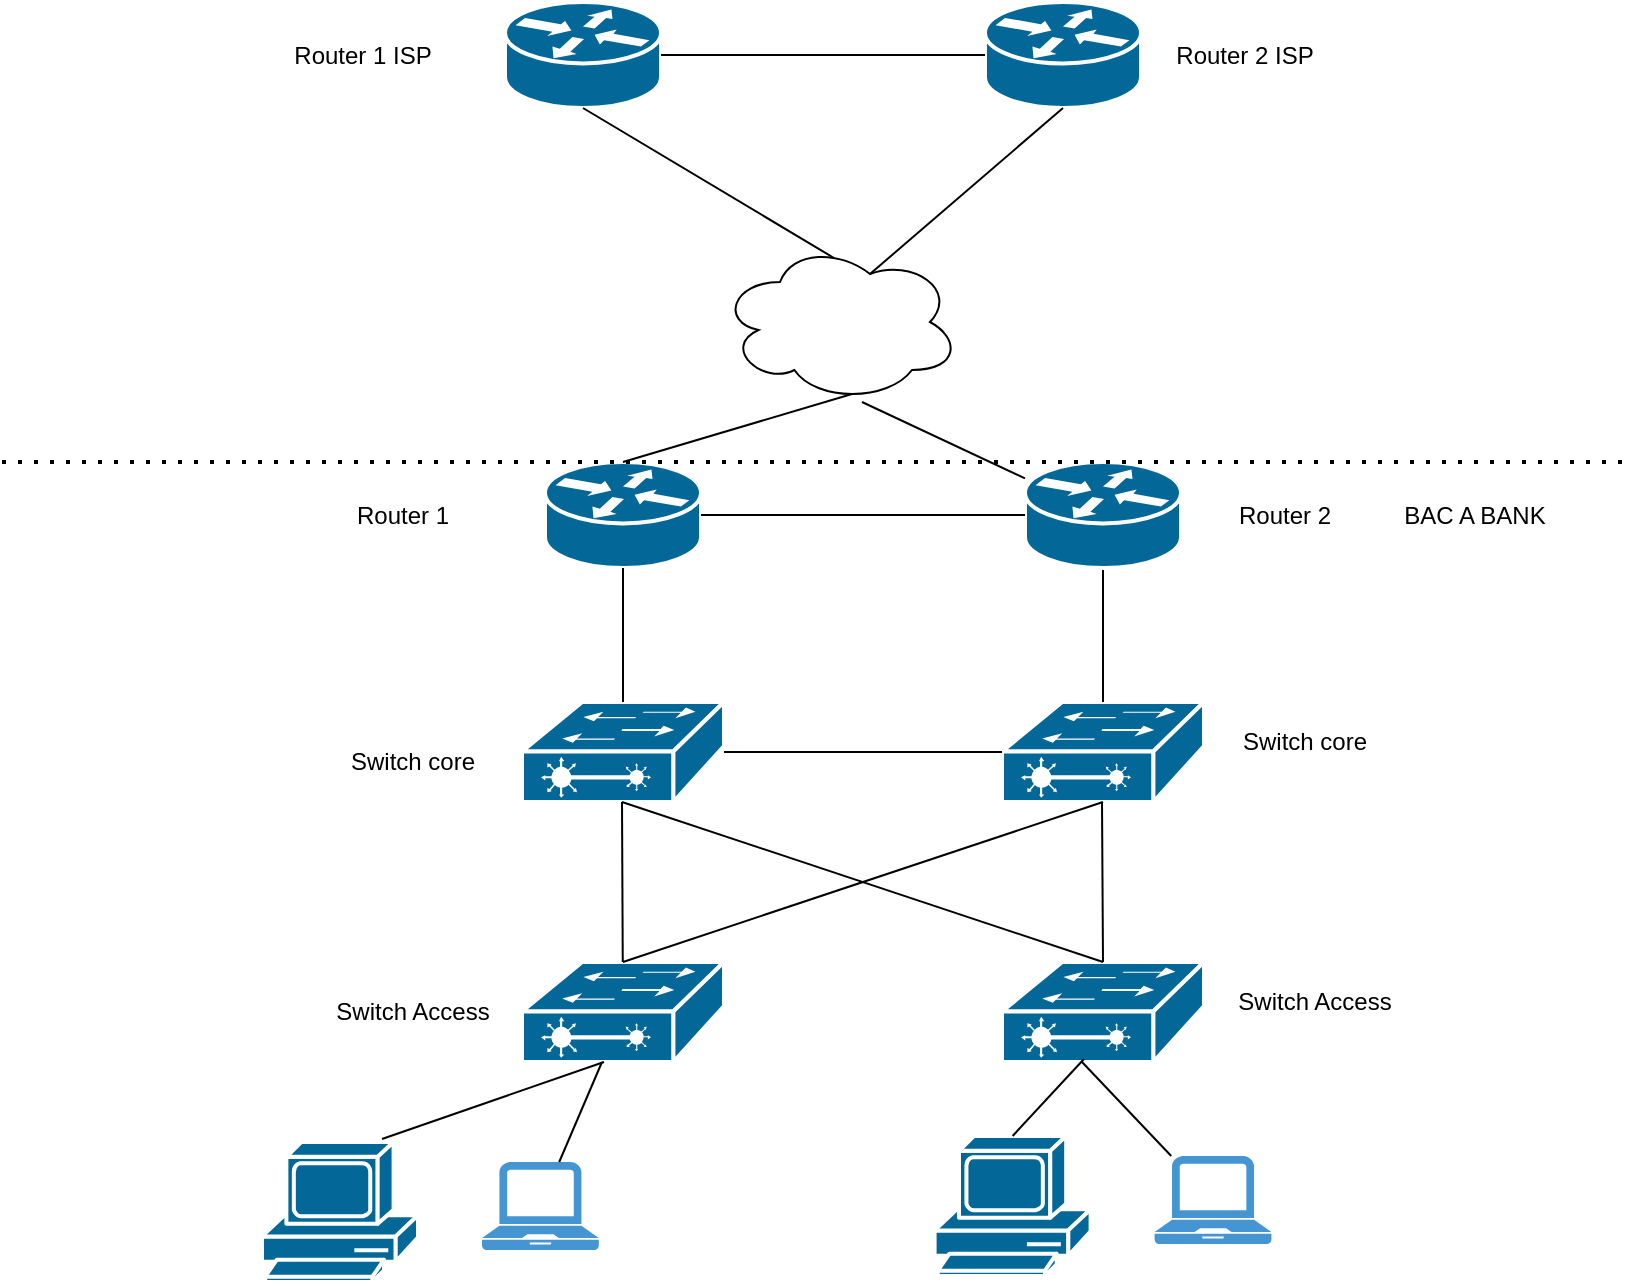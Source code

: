 <mxfile version="17.4.5" type="github">
  <diagram name="Page-1" id="c37626ed-c26b-45fb-9056-f9ebc6bb27b6">
    <mxGraphModel dx="1662" dy="762" grid="1" gridSize="10" guides="1" tooltips="1" connect="1" arrows="1" fold="1" page="1" pageScale="1" pageWidth="1100" pageHeight="850" background="none" math="0" shadow="0">
      <root>
        <mxCell id="0" />
        <mxCell id="1" parent="0" />
        <mxCell id="TqFHhcnp8rOVbBzlhD-o-1" value="" style="shape=mxgraph.cisco.switches.layer_2_remote_switch;sketch=0;html=1;pointerEvents=1;dashed=0;fillColor=#036897;strokeColor=#ffffff;strokeWidth=2;verticalLabelPosition=bottom;verticalAlign=top;align=center;outlineConnect=0;" parent="1" vertex="1">
          <mxGeometry x="410" y="390" width="101" height="50" as="geometry" />
        </mxCell>
        <mxCell id="TqFHhcnp8rOVbBzlhD-o-3" value="" style="shape=mxgraph.cisco.switches.layer_2_remote_switch;sketch=0;html=1;pointerEvents=1;dashed=0;fillColor=#036897;strokeColor=#ffffff;strokeWidth=2;verticalLabelPosition=bottom;verticalAlign=top;align=center;outlineConnect=0;" parent="1" vertex="1">
          <mxGeometry x="650" y="390" width="101" height="50" as="geometry" />
        </mxCell>
        <mxCell id="TqFHhcnp8rOVbBzlhD-o-4" value="" style="shape=mxgraph.cisco.switches.layer_2_remote_switch;sketch=0;html=1;pointerEvents=1;dashed=0;fillColor=#036897;strokeColor=#ffffff;strokeWidth=2;verticalLabelPosition=bottom;verticalAlign=top;align=center;outlineConnect=0;" parent="1" vertex="1">
          <mxGeometry x="410" y="520" width="101" height="50" as="geometry" />
        </mxCell>
        <mxCell id="TqFHhcnp8rOVbBzlhD-o-5" value="" style="shape=mxgraph.cisco.switches.layer_2_remote_switch;sketch=0;html=1;pointerEvents=1;dashed=0;fillColor=#036897;strokeColor=#ffffff;strokeWidth=2;verticalLabelPosition=bottom;verticalAlign=top;align=center;outlineConnect=0;" parent="1" vertex="1">
          <mxGeometry x="650" y="520" width="101" height="50" as="geometry" />
        </mxCell>
        <mxCell id="TqFHhcnp8rOVbBzlhD-o-6" value="Switch core&lt;br&gt;" style="text;html=1;resizable=0;autosize=1;align=center;verticalAlign=middle;points=[];fillColor=none;strokeColor=none;rounded=0;" parent="1" vertex="1">
          <mxGeometry x="315" y="410" width="80" height="20" as="geometry" />
        </mxCell>
        <mxCell id="TqFHhcnp8rOVbBzlhD-o-8" value="Switch Access" style="text;html=1;resizable=0;autosize=1;align=center;verticalAlign=middle;points=[];fillColor=none;strokeColor=none;rounded=0;" parent="1" vertex="1">
          <mxGeometry x="310" y="535" width="90" height="20" as="geometry" />
        </mxCell>
        <mxCell id="TqFHhcnp8rOVbBzlhD-o-25" value="" style="endArrow=none;html=1;rounded=0;elbow=vertical;exitX=0.5;exitY=0;exitDx=0;exitDy=0;exitPerimeter=0;entryX=0.5;entryY=1;entryDx=0;entryDy=0;entryPerimeter=0;" parent="1" source="TqFHhcnp8rOVbBzlhD-o-4" target="TqFHhcnp8rOVbBzlhD-o-3" edge="1">
          <mxGeometry width="50" height="50" relative="1" as="geometry">
            <mxPoint x="510" y="480" as="sourcePoint" />
            <mxPoint x="660" y="440" as="targetPoint" />
          </mxGeometry>
        </mxCell>
        <mxCell id="TqFHhcnp8rOVbBzlhD-o-27" value="" style="endArrow=none;html=1;rounded=0;elbow=vertical;exitX=0.5;exitY=0;exitDx=0;exitDy=0;exitPerimeter=0;" parent="1" source="TqFHhcnp8rOVbBzlhD-o-5" edge="1">
          <mxGeometry width="50" height="50" relative="1" as="geometry">
            <mxPoint x="511" y="570" as="sourcePoint" />
            <mxPoint x="460" y="440" as="targetPoint" />
          </mxGeometry>
        </mxCell>
        <mxCell id="TqFHhcnp8rOVbBzlhD-o-29" value="" style="endArrow=none;html=1;rounded=0;elbow=vertical;" parent="1" source="TqFHhcnp8rOVbBzlhD-o-4" edge="1">
          <mxGeometry width="50" height="50" relative="1" as="geometry">
            <mxPoint x="410" y="490" as="sourcePoint" />
            <mxPoint x="460" y="440" as="targetPoint" />
          </mxGeometry>
        </mxCell>
        <mxCell id="TqFHhcnp8rOVbBzlhD-o-30" value="" style="endArrow=none;html=1;rounded=0;elbow=vertical;exitX=0.5;exitY=0;exitDx=0;exitDy=0;exitPerimeter=0;" parent="1" source="TqFHhcnp8rOVbBzlhD-o-5" edge="1">
          <mxGeometry width="50" height="50" relative="1" as="geometry">
            <mxPoint x="650" y="490" as="sourcePoint" />
            <mxPoint x="700" y="440" as="targetPoint" />
          </mxGeometry>
        </mxCell>
        <mxCell id="TqFHhcnp8rOVbBzlhD-o-31" value="" style="endArrow=none;html=1;rounded=0;elbow=vertical;entryX=0;entryY=0.5;entryDx=0;entryDy=0;entryPerimeter=0;exitX=1;exitY=0.5;exitDx=0;exitDy=0;exitPerimeter=0;" parent="1" source="TqFHhcnp8rOVbBzlhD-o-1" target="TqFHhcnp8rOVbBzlhD-o-3" edge="1">
          <mxGeometry width="50" height="50" relative="1" as="geometry">
            <mxPoint x="540" y="450" as="sourcePoint" />
            <mxPoint x="590" y="400" as="targetPoint" />
          </mxGeometry>
        </mxCell>
        <mxCell id="TqFHhcnp8rOVbBzlhD-o-34" value="" style="shape=mxgraph.cisco.routers.router;sketch=0;html=1;pointerEvents=1;dashed=0;fillColor=#036897;strokeColor=#ffffff;strokeWidth=2;verticalLabelPosition=bottom;verticalAlign=top;align=center;outlineConnect=0;" parent="1" vertex="1">
          <mxGeometry x="421.5" y="270" width="78" height="53" as="geometry" />
        </mxCell>
        <mxCell id="TqFHhcnp8rOVbBzlhD-o-35" value="" style="endArrow=none;html=1;rounded=0;elbow=vertical;exitX=0.5;exitY=0;exitDx=0;exitDy=0;exitPerimeter=0;entryX=0.5;entryY=1;entryDx=0;entryDy=0;entryPerimeter=0;" parent="1" source="TqFHhcnp8rOVbBzlhD-o-1" target="TqFHhcnp8rOVbBzlhD-o-34" edge="1">
          <mxGeometry width="50" height="50" relative="1" as="geometry">
            <mxPoint x="320" y="330" as="sourcePoint" />
            <mxPoint x="530" y="300" as="targetPoint" />
          </mxGeometry>
        </mxCell>
        <mxCell id="TqFHhcnp8rOVbBzlhD-o-36" value="" style="endArrow=none;html=1;rounded=0;elbow=vertical;entryX=0.5;entryY=0;entryDx=0;entryDy=0;entryPerimeter=0;exitX=0.5;exitY=1;exitDx=0;exitDy=0;exitPerimeter=0;" parent="1" source="EVcRI1gZMUK-_CVRTM2A-1" target="TqFHhcnp8rOVbBzlhD-o-3" edge="1">
          <mxGeometry width="50" height="50" relative="1" as="geometry">
            <mxPoint x="608" y="300" as="sourcePoint" />
            <mxPoint x="818" y="270" as="targetPoint" />
          </mxGeometry>
        </mxCell>
        <mxCell id="TqFHhcnp8rOVbBzlhD-o-37" value="" style="endArrow=none;html=1;rounded=0;elbow=vertical;exitX=0.5;exitY=0;exitDx=0;exitDy=0;exitPerimeter=0;entryX=0.55;entryY=0.95;entryDx=0;entryDy=0;entryPerimeter=0;" parent="1" source="TqFHhcnp8rOVbBzlhD-o-34" target="TqFHhcnp8rOVbBzlhD-o-39" edge="1">
          <mxGeometry width="50" height="50" relative="1" as="geometry">
            <mxPoint x="370" y="260" as="sourcePoint" />
            <mxPoint x="580" y="230" as="targetPoint" />
          </mxGeometry>
        </mxCell>
        <mxCell id="TqFHhcnp8rOVbBzlhD-o-38" value="" style="endArrow=none;html=1;rounded=0;elbow=vertical;" parent="1" edge="1">
          <mxGeometry width="50" height="50" relative="1" as="geometry">
            <mxPoint x="340" y="608.5" as="sourcePoint" />
            <mxPoint x="451" y="570" as="targetPoint" />
          </mxGeometry>
        </mxCell>
        <mxCell id="TqFHhcnp8rOVbBzlhD-o-39" value="" style="ellipse;shape=cloud;whiteSpace=wrap;html=1;" parent="1" vertex="1">
          <mxGeometry x="509" y="160" width="120" height="80" as="geometry" />
        </mxCell>
        <mxCell id="TqFHhcnp8rOVbBzlhD-o-41" value="" style="shape=mxgraph.cisco.computers_and_peripherals.pc;sketch=0;html=1;pointerEvents=1;dashed=0;fillColor=#036897;strokeColor=#ffffff;strokeWidth=2;verticalLabelPosition=bottom;verticalAlign=top;align=center;outlineConnect=0;" parent="1" vertex="1">
          <mxGeometry x="280" y="610" width="78" height="70" as="geometry" />
        </mxCell>
        <mxCell id="TqFHhcnp8rOVbBzlhD-o-42" value="" style="pointerEvents=1;shadow=0;dashed=0;html=1;strokeColor=none;fillColor=#4495D1;labelPosition=center;verticalLabelPosition=bottom;verticalAlign=top;align=center;outlineConnect=0;shape=mxgraph.veeam.laptop;" parent="1" vertex="1">
          <mxGeometry x="390" y="620" width="58.4" height="44" as="geometry" />
        </mxCell>
        <mxCell id="TqFHhcnp8rOVbBzlhD-o-43" value="" style="endArrow=none;html=1;rounded=0;elbow=vertical;" parent="1" source="TqFHhcnp8rOVbBzlhD-o-42" edge="1">
          <mxGeometry width="50" height="50" relative="1" as="geometry">
            <mxPoint x="350" y="618.5" as="sourcePoint" />
            <mxPoint x="450" y="570" as="targetPoint" />
          </mxGeometry>
        </mxCell>
        <mxCell id="TqFHhcnp8rOVbBzlhD-o-45" value="" style="shape=mxgraph.cisco.computers_and_peripherals.pc;sketch=0;html=1;pointerEvents=1;dashed=0;fillColor=#036897;strokeColor=#ffffff;strokeWidth=2;verticalLabelPosition=bottom;verticalAlign=top;align=center;outlineConnect=0;" parent="1" vertex="1">
          <mxGeometry x="616.3" y="607" width="78" height="70" as="geometry" />
        </mxCell>
        <mxCell id="TqFHhcnp8rOVbBzlhD-o-46" value="" style="pointerEvents=1;shadow=0;dashed=0;html=1;strokeColor=none;fillColor=#4495D1;labelPosition=center;verticalLabelPosition=bottom;verticalAlign=top;align=center;outlineConnect=0;shape=mxgraph.veeam.laptop;" parent="1" vertex="1">
          <mxGeometry x="726.3" y="617" width="58.4" height="44" as="geometry" />
        </mxCell>
        <mxCell id="TqFHhcnp8rOVbBzlhD-o-47" value="" style="endArrow=none;html=1;rounded=0;elbow=vertical;exitX=0.5;exitY=0;exitDx=0;exitDy=0;exitPerimeter=0;" parent="1" source="TqFHhcnp8rOVbBzlhD-o-45" edge="1">
          <mxGeometry width="50" height="50" relative="1" as="geometry">
            <mxPoint x="580" y="607.0" as="sourcePoint" />
            <mxPoint x="691" y="568.5" as="targetPoint" />
          </mxGeometry>
        </mxCell>
        <mxCell id="TqFHhcnp8rOVbBzlhD-o-48" value="" style="endArrow=none;html=1;rounded=0;elbow=vertical;" parent="1" source="TqFHhcnp8rOVbBzlhD-o-46" edge="1">
          <mxGeometry width="50" height="50" relative="1" as="geometry">
            <mxPoint x="360" y="628.5" as="sourcePoint" />
            <mxPoint x="690" y="570" as="targetPoint" />
          </mxGeometry>
        </mxCell>
        <mxCell id="EVcRI1gZMUK-_CVRTM2A-1" value="" style="shape=mxgraph.cisco.routers.router;sketch=0;html=1;pointerEvents=1;dashed=0;fillColor=#036897;strokeColor=#ffffff;strokeWidth=2;verticalLabelPosition=bottom;verticalAlign=top;align=center;outlineConnect=0;" vertex="1" parent="1">
          <mxGeometry x="661.5" y="270" width="78" height="53" as="geometry" />
        </mxCell>
        <mxCell id="EVcRI1gZMUK-_CVRTM2A-6" value="" style="endArrow=none;html=1;rounded=0;" edge="1" parent="1" source="EVcRI1gZMUK-_CVRTM2A-1">
          <mxGeometry width="50" height="50" relative="1" as="geometry">
            <mxPoint x="530" y="290" as="sourcePoint" />
            <mxPoint x="580" y="240" as="targetPoint" />
          </mxGeometry>
        </mxCell>
        <mxCell id="EVcRI1gZMUK-_CVRTM2A-8" value="Switch core&lt;br&gt;" style="text;html=1;resizable=0;autosize=1;align=center;verticalAlign=middle;points=[];fillColor=none;strokeColor=none;rounded=0;" vertex="1" parent="1">
          <mxGeometry x="761" y="400" width="80" height="20" as="geometry" />
        </mxCell>
        <mxCell id="EVcRI1gZMUK-_CVRTM2A-9" value="Switch Access" style="text;html=1;resizable=0;autosize=1;align=center;verticalAlign=middle;points=[];fillColor=none;strokeColor=none;rounded=0;" vertex="1" parent="1">
          <mxGeometry x="761" y="530" width="90" height="20" as="geometry" />
        </mxCell>
        <mxCell id="EVcRI1gZMUK-_CVRTM2A-10" value="Router 1&lt;br&gt;" style="text;html=1;resizable=0;autosize=1;align=center;verticalAlign=middle;points=[];fillColor=none;strokeColor=none;rounded=0;" vertex="1" parent="1">
          <mxGeometry x="320" y="286.5" width="60" height="20" as="geometry" />
        </mxCell>
        <mxCell id="EVcRI1gZMUK-_CVRTM2A-11" value="Router 2&lt;br&gt;" style="text;html=1;resizable=0;autosize=1;align=center;verticalAlign=middle;points=[];fillColor=none;strokeColor=none;rounded=0;" vertex="1" parent="1">
          <mxGeometry x="761" y="286.5" width="60" height="20" as="geometry" />
        </mxCell>
        <mxCell id="EVcRI1gZMUK-_CVRTM2A-13" value="" style="endArrow=none;dashed=1;html=1;dashPattern=1 3;strokeWidth=2;rounded=0;" edge="1" parent="1">
          <mxGeometry width="50" height="50" relative="1" as="geometry">
            <mxPoint x="150" y="270" as="sourcePoint" />
            <mxPoint x="960" y="270" as="targetPoint" />
          </mxGeometry>
        </mxCell>
        <mxCell id="EVcRI1gZMUK-_CVRTM2A-14" value="BAC A BANK&lt;br&gt;" style="text;html=1;resizable=0;autosize=1;align=center;verticalAlign=middle;points=[];fillColor=none;strokeColor=none;rounded=0;" vertex="1" parent="1">
          <mxGeometry x="841" y="286.5" width="90" height="20" as="geometry" />
        </mxCell>
        <mxCell id="EVcRI1gZMUK-_CVRTM2A-15" value="" style="shape=mxgraph.cisco.routers.router;sketch=0;html=1;pointerEvents=1;dashed=0;fillColor=#036897;strokeColor=#ffffff;strokeWidth=2;verticalLabelPosition=bottom;verticalAlign=top;align=center;outlineConnect=0;" vertex="1" parent="1">
          <mxGeometry x="401.5" y="40" width="78" height="53" as="geometry" />
        </mxCell>
        <mxCell id="EVcRI1gZMUK-_CVRTM2A-16" value="" style="shape=mxgraph.cisco.routers.router;sketch=0;html=1;pointerEvents=1;dashed=0;fillColor=#036897;strokeColor=#ffffff;strokeWidth=2;verticalLabelPosition=bottom;verticalAlign=top;align=center;outlineConnect=0;" vertex="1" parent="1">
          <mxGeometry x="641.5" y="40" width="78" height="53" as="geometry" />
        </mxCell>
        <mxCell id="EVcRI1gZMUK-_CVRTM2A-18" value="Router 1 ISP" style="text;html=1;resizable=0;autosize=1;align=center;verticalAlign=middle;points=[];fillColor=none;strokeColor=none;rounded=0;" vertex="1" parent="1">
          <mxGeometry x="290" y="56.5" width="80" height="20" as="geometry" />
        </mxCell>
        <mxCell id="EVcRI1gZMUK-_CVRTM2A-19" value="Router 2 ISP" style="text;html=1;resizable=0;autosize=1;align=center;verticalAlign=middle;points=[];fillColor=none;strokeColor=none;rounded=0;" vertex="1" parent="1">
          <mxGeometry x="731" y="56.5" width="80" height="20" as="geometry" />
        </mxCell>
        <mxCell id="EVcRI1gZMUK-_CVRTM2A-20" value="" style="endArrow=none;html=1;rounded=0;exitX=0.5;exitY=1;exitDx=0;exitDy=0;exitPerimeter=0;entryX=0.475;entryY=0.1;entryDx=0;entryDy=0;entryPerimeter=0;" edge="1" parent="1" source="EVcRI1gZMUK-_CVRTM2A-15" target="TqFHhcnp8rOVbBzlhD-o-39">
          <mxGeometry width="50" height="50" relative="1" as="geometry">
            <mxPoint x="810" y="380" as="sourcePoint" />
            <mxPoint x="860" y="330" as="targetPoint" />
          </mxGeometry>
        </mxCell>
        <mxCell id="EVcRI1gZMUK-_CVRTM2A-21" value="" style="endArrow=none;html=1;rounded=0;entryX=0.5;entryY=1;entryDx=0;entryDy=0;entryPerimeter=0;exitX=0.625;exitY=0.2;exitDx=0;exitDy=0;exitPerimeter=0;" edge="1" parent="1" source="TqFHhcnp8rOVbBzlhD-o-39" target="EVcRI1gZMUK-_CVRTM2A-16">
          <mxGeometry width="50" height="50" relative="1" as="geometry">
            <mxPoint x="810" y="380" as="sourcePoint" />
            <mxPoint x="860" y="330" as="targetPoint" />
          </mxGeometry>
        </mxCell>
        <mxCell id="EVcRI1gZMUK-_CVRTM2A-23" value="" style="endArrow=none;html=1;rounded=0;exitX=1;exitY=0.5;exitDx=0;exitDy=0;exitPerimeter=0;entryX=0;entryY=0.5;entryDx=0;entryDy=0;entryPerimeter=0;" edge="1" parent="1" source="EVcRI1gZMUK-_CVRTM2A-15" target="EVcRI1gZMUK-_CVRTM2A-16">
          <mxGeometry width="50" height="50" relative="1" as="geometry">
            <mxPoint x="810" y="380" as="sourcePoint" />
            <mxPoint x="860" y="330" as="targetPoint" />
          </mxGeometry>
        </mxCell>
        <mxCell id="EVcRI1gZMUK-_CVRTM2A-24" value="" style="endArrow=none;html=1;rounded=0;exitX=1;exitY=0.5;exitDx=0;exitDy=0;exitPerimeter=0;" edge="1" parent="1" source="TqFHhcnp8rOVbBzlhD-o-34" target="EVcRI1gZMUK-_CVRTM2A-1">
          <mxGeometry width="50" height="50" relative="1" as="geometry">
            <mxPoint x="810" y="380" as="sourcePoint" />
            <mxPoint x="860" y="330" as="targetPoint" />
          </mxGeometry>
        </mxCell>
      </root>
    </mxGraphModel>
  </diagram>
</mxfile>
